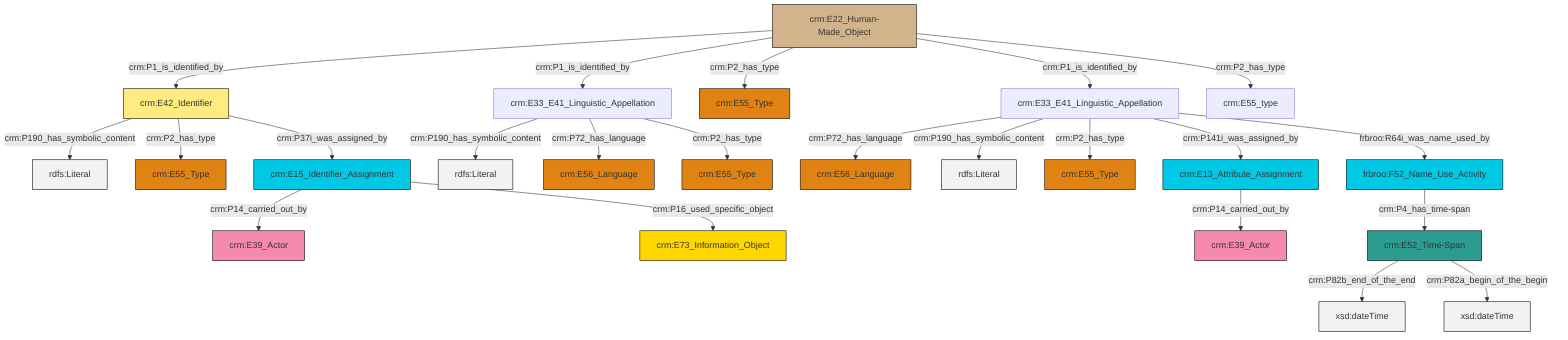 graph TD
classDef Literal fill:#f2f2f2,stroke:#000000;
classDef CRM_Entity fill:#FFFFFF,stroke:#000000;
classDef Temporal_Entity fill:#00C9E6, stroke:#000000;
classDef Type fill:#E18312, stroke:#000000;
classDef Time-Span fill:#2C9C91, stroke:#000000;
classDef Appellation fill:#FFEB7F, stroke:#000000;
classDef Place fill:#008836, stroke:#000000;
classDef Persistent_Item fill:#B266B2, stroke:#000000;
classDef Conceptual_Object fill:#FFD700, stroke:#000000;
classDef Physical_Thing fill:#D2B48C, stroke:#000000;
classDef Actor fill:#f58aad, stroke:#000000;
classDef PC_Classes fill:#4ce600, stroke:#000000;
classDef Multi fill:#cccccc,stroke:#000000;

0["crm:E22_Human-Made_Object"]:::Physical_Thing -->|crm:P1_is_identified_by| 1["crm:E42_Identifier"]:::Appellation
0["crm:E22_Human-Made_Object"]:::Physical_Thing -->|crm:P1_is_identified_by| 5["crm:E33_E41_Linguistic_Appellation"]:::Default
6["frbroo:F52_Name_Use_Activity"]:::Temporal_Entity -->|crm:P4_has_time-span| 7["crm:E52_Time-Span"]:::Time-Span
5["crm:E33_E41_Linguistic_Appellation"]:::Default -->|crm:P190_has_symbolic_content| 8[rdfs:Literal]:::Literal
5["crm:E33_E41_Linguistic_Appellation"]:::Default -->|crm:P72_has_language| 9["crm:E56_Language"]:::Type
10["crm:E33_E41_Linguistic_Appellation"]:::Default -->|crm:P72_has_language| 11["crm:E56_Language"]:::Type
0["crm:E22_Human-Made_Object"]:::Physical_Thing -->|crm:P2_has_type| 16["crm:E55_Type"]:::Type
17["crm:E15_Identifier_Assignment"]:::Temporal_Entity -->|crm:P14_carried_out_by| 18["crm:E39_Actor"]:::Actor
5["crm:E33_E41_Linguistic_Appellation"]:::Default -->|crm:P2_has_type| 19["crm:E55_Type"]:::Type
10["crm:E33_E41_Linguistic_Appellation"]:::Default -->|crm:P190_has_symbolic_content| 22[rdfs:Literal]:::Literal
10["crm:E33_E41_Linguistic_Appellation"]:::Default -->|crm:P2_has_type| 13["crm:E55_Type"]:::Type
0["crm:E22_Human-Made_Object"]:::Physical_Thing -->|crm:P1_is_identified_by| 10["crm:E33_E41_Linguistic_Appellation"]:::Default
1["crm:E42_Identifier"]:::Appellation -->|crm:P190_has_symbolic_content| 31[rdfs:Literal]:::Literal
29["crm:E13_Attribute_Assignment"]:::Temporal_Entity -->|crm:P14_carried_out_by| 23["crm:E39_Actor"]:::Actor
1["crm:E42_Identifier"]:::Appellation -->|crm:P2_has_type| 32["crm:E55_Type"]:::Type
10["crm:E33_E41_Linguistic_Appellation"]:::Default -->|crm:P141i_was_assigned_by| 29["crm:E13_Attribute_Assignment"]:::Temporal_Entity
10["crm:E33_E41_Linguistic_Appellation"]:::Default -->|frbroo:R64i_was_name_used_by| 6["frbroo:F52_Name_Use_Activity"]:::Temporal_Entity
1["crm:E42_Identifier"]:::Appellation -->|crm:P37i_was_assigned_by| 17["crm:E15_Identifier_Assignment"]:::Temporal_Entity
7["crm:E52_Time-Span"]:::Time-Span -->|crm:P82b_end_of_the_end| 37[xsd:dateTime]:::Literal
0["crm:E22_Human-Made_Object"]:::Physical_Thing -->|crm:P2_has_type| 3["crm:E55_type"]:::Default
17["crm:E15_Identifier_Assignment"]:::Temporal_Entity -->|crm:P16_used_specific_object| 26["crm:E73_Information_Object"]:::Conceptual_Object
7["crm:E52_Time-Span"]:::Time-Span -->|crm:P82a_begin_of_the_begin| 40[xsd:dateTime]:::Literal